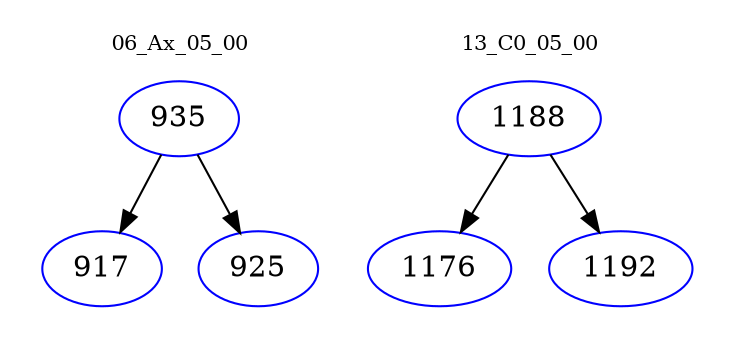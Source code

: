 digraph{
subgraph cluster_0 {
color = white
label = "06_Ax_05_00";
fontsize=10;
T0_935 [label="935", color="blue"]
T0_935 -> T0_917 [color="black"]
T0_917 [label="917", color="blue"]
T0_935 -> T0_925 [color="black"]
T0_925 [label="925", color="blue"]
}
subgraph cluster_1 {
color = white
label = "13_C0_05_00";
fontsize=10;
T1_1188 [label="1188", color="blue"]
T1_1188 -> T1_1176 [color="black"]
T1_1176 [label="1176", color="blue"]
T1_1188 -> T1_1192 [color="black"]
T1_1192 [label="1192", color="blue"]
}
}
